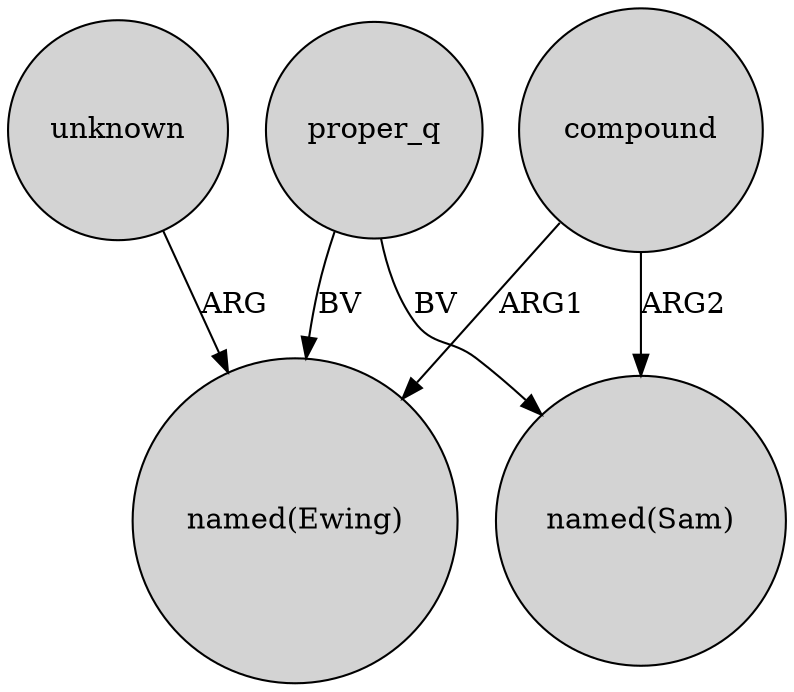 digraph {
	node [shape=circle style=filled]
	proper_q -> "named(Ewing)" [label=BV]
	proper_q -> "named(Sam)" [label=BV]
	unknown -> "named(Ewing)" [label=ARG]
	compound -> "named(Sam)" [label=ARG2]
	compound -> "named(Ewing)" [label=ARG1]
}
